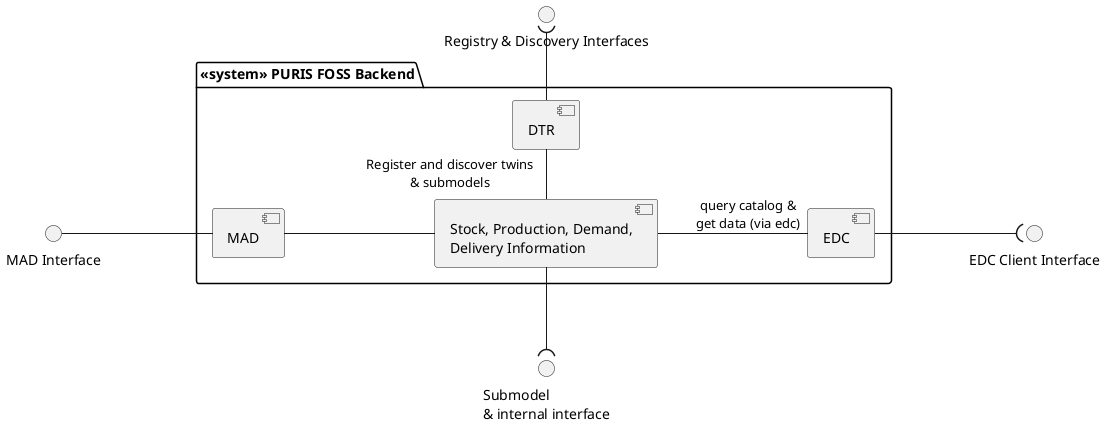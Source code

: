 @startuml
skinparam linetype polyline
skinparam nodesep 150
skinparam ranksep 50

package "<<system>> PURIS FOSS Backend"{

  [DTR] as dtr
  [EDC] as edc
  [Stock, Production, Demand,\nDelivery Information] as stock
  [MAD] as mad
}

"Registry & Discovery Interfaces" )-- dtr
"MAD Interface" - mad
edc -( "EDC Client Interface"
stock --( "Submodel \n& internal interface"

dtr -- "Register and discover twins\n& submodels" stock
stock - "query catalog &\nget data (via edc)" edc
mad - stock



@enduml
